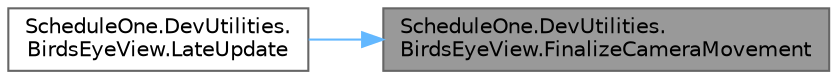 digraph "ScheduleOne.DevUtilities.BirdsEyeView.FinalizeCameraMovement"
{
 // LATEX_PDF_SIZE
  bgcolor="transparent";
  edge [fontname=Helvetica,fontsize=10,labelfontname=Helvetica,labelfontsize=10];
  node [fontname=Helvetica,fontsize=10,shape=box,height=0.2,width=0.4];
  rankdir="RL";
  Node1 [id="Node000001",label="ScheduleOne.DevUtilities.\lBirdsEyeView.FinalizeCameraMovement",height=0.2,width=0.4,color="gray40", fillcolor="grey60", style="filled", fontcolor="black",tooltip=" "];
  Node1 -> Node2 [id="edge1_Node000001_Node000002",dir="back",color="steelblue1",style="solid",tooltip=" "];
  Node2 [id="Node000002",label="ScheduleOne.DevUtilities.\lBirdsEyeView.LateUpdate",height=0.2,width=0.4,color="grey40", fillcolor="white", style="filled",URL="$class_schedule_one_1_1_dev_utilities_1_1_birds_eye_view.html#a2c21ea214985cb3360f16b76e1b39ec8",tooltip=" "];
}
